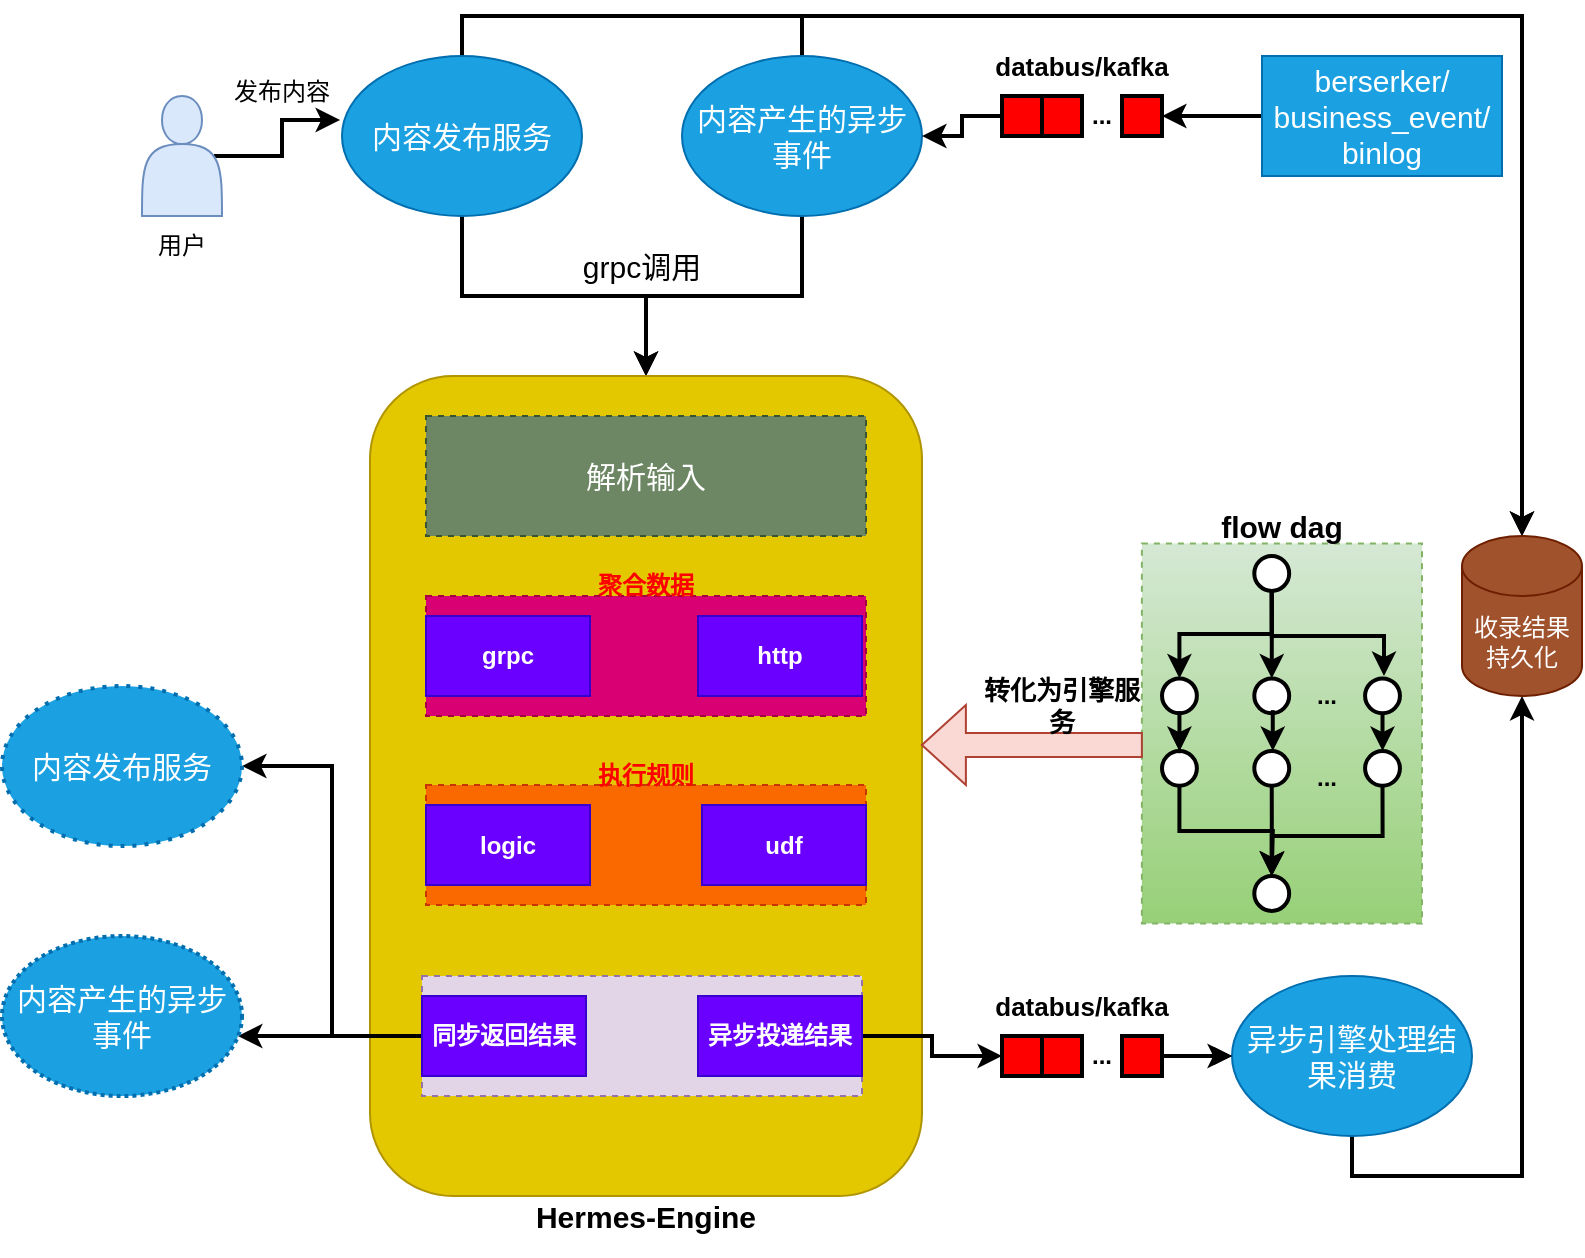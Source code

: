 <mxfile version="21.1.2" type="github">
  <diagram name="第 1 页" id="2IZf98cRvq2iyTKs1KxI">
    <mxGraphModel dx="2224" dy="796" grid="1" gridSize="10" guides="1" tooltips="1" connect="1" arrows="1" fold="1" page="1" pageScale="1" pageWidth="827" pageHeight="1169" math="0" shadow="0">
      <root>
        <mxCell id="0" />
        <mxCell id="1" parent="0" />
        <mxCell id="phm_v8fysOK7_jMVPx7c-209" value="" style="rounded=0;whiteSpace=wrap;html=1;dashed=1;fillColor=#d5e8d4;gradientColor=#97d077;strokeColor=#82b366;" vertex="1" parent="1">
          <mxGeometry x="519.94" y="403.72" width="140.06" height="190" as="geometry" />
        </mxCell>
        <mxCell id="phm_v8fysOK7_jMVPx7c-11" style="edgeStyle=orthogonalEdgeStyle;rounded=0;orthogonalLoop=1;jettySize=auto;html=1;exitX=0.5;exitY=1;exitDx=0;exitDy=0;strokeWidth=2;" edge="1" parent="1" source="phm_v8fysOK7_jMVPx7c-5" target="phm_v8fysOK7_jMVPx7c-7">
          <mxGeometry relative="1" as="geometry">
            <Array as="points">
              <mxPoint x="180" y="280" />
              <mxPoint x="272" y="280" />
            </Array>
          </mxGeometry>
        </mxCell>
        <mxCell id="phm_v8fysOK7_jMVPx7c-13" style="edgeStyle=orthogonalEdgeStyle;rounded=0;orthogonalLoop=1;jettySize=auto;html=1;exitX=0.5;exitY=0;exitDx=0;exitDy=0;strokeWidth=2;" edge="1" parent="1" source="phm_v8fysOK7_jMVPx7c-5" target="phm_v8fysOK7_jMVPx7c-9">
          <mxGeometry relative="1" as="geometry" />
        </mxCell>
        <mxCell id="phm_v8fysOK7_jMVPx7c-5" value="&lt;span style=&quot;font-size: 15px;&quot;&gt;内容发布服务&lt;/span&gt;" style="ellipse;whiteSpace=wrap;html=1;fillColor=#1ba1e2;fontColor=#ffffff;strokeColor=#006EAF;" vertex="1" parent="1">
          <mxGeometry x="120" y="160" width="120" height="80" as="geometry" />
        </mxCell>
        <mxCell id="phm_v8fysOK7_jMVPx7c-12" style="edgeStyle=orthogonalEdgeStyle;rounded=0;orthogonalLoop=1;jettySize=auto;html=1;exitX=0.5;exitY=1;exitDx=0;exitDy=0;entryX=0.5;entryY=0;entryDx=0;entryDy=0;strokeWidth=2;" edge="1" parent="1" source="phm_v8fysOK7_jMVPx7c-6" target="phm_v8fysOK7_jMVPx7c-7">
          <mxGeometry relative="1" as="geometry" />
        </mxCell>
        <mxCell id="phm_v8fysOK7_jMVPx7c-14" style="edgeStyle=orthogonalEdgeStyle;rounded=0;orthogonalLoop=1;jettySize=auto;html=1;exitX=0.5;exitY=0;exitDx=0;exitDy=0;entryX=0.5;entryY=0;entryDx=0;entryDy=0;entryPerimeter=0;strokeWidth=2;" edge="1" parent="1" source="phm_v8fysOK7_jMVPx7c-6" target="phm_v8fysOK7_jMVPx7c-9">
          <mxGeometry relative="1" as="geometry">
            <mxPoint x="590" y="340" as="targetPoint" />
          </mxGeometry>
        </mxCell>
        <mxCell id="phm_v8fysOK7_jMVPx7c-6" value="&lt;font style=&quot;font-size: 15px;&quot;&gt;内容产生的异步事件&lt;/font&gt;" style="ellipse;whiteSpace=wrap;html=1;fillColor=#1ba1e2;fontColor=#ffffff;strokeColor=#006EAF;" vertex="1" parent="1">
          <mxGeometry x="290" y="160" width="120" height="80" as="geometry" />
        </mxCell>
        <mxCell id="phm_v8fysOK7_jMVPx7c-7" value="" style="rounded=1;whiteSpace=wrap;html=1;fillColor=#e3c800;strokeColor=#B09500;fontColor=#000000;" vertex="1" parent="1">
          <mxGeometry x="134" y="320" width="276" height="410" as="geometry" />
        </mxCell>
        <mxCell id="phm_v8fysOK7_jMVPx7c-61" style="edgeStyle=orthogonalEdgeStyle;rounded=0;orthogonalLoop=1;jettySize=auto;html=1;exitX=0.5;exitY=1;exitDx=0;exitDy=0;strokeWidth=2;" edge="1" parent="1" source="phm_v8fysOK7_jMVPx7c-8" target="phm_v8fysOK7_jMVPx7c-9">
          <mxGeometry relative="1" as="geometry" />
        </mxCell>
        <mxCell id="phm_v8fysOK7_jMVPx7c-8" value="&lt;font style=&quot;font-size: 15px;&quot;&gt;异步引擎处理结果消费&lt;/font&gt;" style="ellipse;whiteSpace=wrap;html=1;fillColor=#1ba1e2;fontColor=#ffffff;strokeColor=#006EAF;" vertex="1" parent="1">
          <mxGeometry x="565" y="620" width="120" height="80" as="geometry" />
        </mxCell>
        <mxCell id="phm_v8fysOK7_jMVPx7c-9" value="收录结果持久化" style="shape=cylinder3;whiteSpace=wrap;html=1;boundedLbl=1;backgroundOutline=1;size=15;fillColor=#a0522d;strokeColor=#6D1F00;fontColor=#ffffff;" vertex="1" parent="1">
          <mxGeometry x="680" y="400" width="60" height="80" as="geometry" />
        </mxCell>
        <mxCell id="phm_v8fysOK7_jMVPx7c-36" style="edgeStyle=orthogonalEdgeStyle;rounded=0;orthogonalLoop=1;jettySize=auto;html=1;exitX=0.9;exitY=0.5;exitDx=0;exitDy=0;exitPerimeter=0;entryX=-0.008;entryY=0.4;entryDx=0;entryDy=0;entryPerimeter=0;strokeWidth=2;" edge="1" parent="1" source="phm_v8fysOK7_jMVPx7c-10" target="phm_v8fysOK7_jMVPx7c-5">
          <mxGeometry relative="1" as="geometry">
            <Array as="points">
              <mxPoint x="90" y="210" />
              <mxPoint x="90" y="192" />
            </Array>
          </mxGeometry>
        </mxCell>
        <mxCell id="phm_v8fysOK7_jMVPx7c-10" value="" style="shape=actor;whiteSpace=wrap;html=1;fillColor=#dae8fc;strokeColor=#6c8ebf;" vertex="1" parent="1">
          <mxGeometry x="20" y="180" width="40" height="60" as="geometry" />
        </mxCell>
        <mxCell id="phm_v8fysOK7_jMVPx7c-225" style="edgeStyle=orthogonalEdgeStyle;rounded=0;orthogonalLoop=1;jettySize=auto;html=1;exitX=0;exitY=0.5;exitDx=0;exitDy=0;entryX=1;entryY=0.5;entryDx=0;entryDy=0;strokeWidth=2;" edge="1" parent="1" source="phm_v8fysOK7_jMVPx7c-37" target="phm_v8fysOK7_jMVPx7c-118">
          <mxGeometry relative="1" as="geometry" />
        </mxCell>
        <mxCell id="phm_v8fysOK7_jMVPx7c-37" value="&lt;font style=&quot;font-size: 15px;&quot;&gt;berserker/&lt;br&gt;business_event/&lt;br&gt;binlog&lt;br&gt;&lt;/font&gt;" style="rounded=0;whiteSpace=wrap;html=1;fillColor=#1ba1e2;fontColor=#ffffff;strokeColor=#006EAF;" vertex="1" parent="1">
          <mxGeometry x="580" y="160" width="120" height="60" as="geometry" />
        </mxCell>
        <mxCell id="phm_v8fysOK7_jMVPx7c-39" style="edgeStyle=orthogonalEdgeStyle;rounded=0;orthogonalLoop=1;jettySize=auto;html=1;exitX=0;exitY=0.5;exitDx=0;exitDy=0;entryX=1;entryY=0.5;entryDx=0;entryDy=0;strokeWidth=2;" edge="1" parent="1" target="phm_v8fysOK7_jMVPx7c-6">
          <mxGeometry relative="1" as="geometry">
            <mxPoint x="450" y="190" as="sourcePoint" />
            <Array as="points">
              <mxPoint x="430" y="190" />
              <mxPoint x="430" y="200" />
            </Array>
          </mxGeometry>
        </mxCell>
        <mxCell id="phm_v8fysOK7_jMVPx7c-79" value="&lt;font color=&quot;#ffffff&quot; style=&quot;font-size: 15px;&quot;&gt;解析输入&lt;/font&gt;" style="rounded=0;whiteSpace=wrap;html=1;dashed=1;fillColor=#6d8764;strokeColor=#3A5431;fontColor=#ffffff;" vertex="1" parent="1">
          <mxGeometry x="162" y="340" width="220" height="60" as="geometry" />
        </mxCell>
        <mxCell id="phm_v8fysOK7_jMVPx7c-95" style="edgeStyle=orthogonalEdgeStyle;rounded=0;orthogonalLoop=1;jettySize=auto;html=1;exitX=0;exitY=0.5;exitDx=0;exitDy=0;entryX=1;entryY=0.5;entryDx=0;entryDy=0;strokeWidth=2;" edge="1" parent="1" source="phm_v8fysOK7_jMVPx7c-80" target="phm_v8fysOK7_jMVPx7c-93">
          <mxGeometry relative="1" as="geometry" />
        </mxCell>
        <mxCell id="phm_v8fysOK7_jMVPx7c-96" style="edgeStyle=orthogonalEdgeStyle;rounded=0;orthogonalLoop=1;jettySize=auto;html=1;entryX=0.983;entryY=0.625;entryDx=0;entryDy=0;entryPerimeter=0;strokeWidth=2;" edge="1" parent="1" source="phm_v8fysOK7_jMVPx7c-80" target="phm_v8fysOK7_jMVPx7c-94">
          <mxGeometry relative="1" as="geometry">
            <Array as="points">
              <mxPoint x="110" y="650" />
              <mxPoint x="110" y="650" />
            </Array>
          </mxGeometry>
        </mxCell>
        <mxCell id="phm_v8fysOK7_jMVPx7c-80" value="" style="rounded=0;whiteSpace=wrap;html=1;dashed=1;fillColor=#e1d5e7;strokeColor=#9673a6;" vertex="1" parent="1">
          <mxGeometry x="160" y="620" width="220" height="60" as="geometry" />
        </mxCell>
        <mxCell id="phm_v8fysOK7_jMVPx7c-81" value="" style="rounded=0;whiteSpace=wrap;html=1;dashed=1;fillColor=#fa6800;fontColor=#000000;strokeColor=#C73500;" vertex="1" parent="1">
          <mxGeometry x="162" y="524.5" width="220" height="60" as="geometry" />
        </mxCell>
        <mxCell id="phm_v8fysOK7_jMVPx7c-82" value="" style="rounded=0;whiteSpace=wrap;html=1;dashed=1;fillColor=#d80073;fontColor=#ffffff;strokeColor=#A50040;" vertex="1" parent="1">
          <mxGeometry x="162" y="430" width="220" height="60" as="geometry" />
        </mxCell>
        <mxCell id="phm_v8fysOK7_jMVPx7c-83" value="&lt;b&gt;grpc&lt;/b&gt;" style="rounded=0;whiteSpace=wrap;html=1;fillColor=#6a00ff;strokeColor=#3700CC;fontColor=#ffffff;" vertex="1" parent="1">
          <mxGeometry x="162" y="440" width="82" height="40" as="geometry" />
        </mxCell>
        <mxCell id="phm_v8fysOK7_jMVPx7c-84" value="&lt;b&gt;http&lt;/b&gt;" style="rounded=0;whiteSpace=wrap;html=1;fillColor=#6a00ff;strokeColor=#3700CC;fontColor=#ffffff;" vertex="1" parent="1">
          <mxGeometry x="298" y="440" width="82" height="40" as="geometry" />
        </mxCell>
        <mxCell id="phm_v8fysOK7_jMVPx7c-86" value="&lt;b&gt;logic&lt;/b&gt;" style="rounded=0;whiteSpace=wrap;html=1;fillColor=#6a00ff;fontColor=#ffffff;strokeColor=#3700CC;" vertex="1" parent="1">
          <mxGeometry x="162" y="534.5" width="82" height="40" as="geometry" />
        </mxCell>
        <mxCell id="phm_v8fysOK7_jMVPx7c-87" value="&lt;b&gt;udf&lt;/b&gt;" style="rounded=0;whiteSpace=wrap;html=1;fillColor=#6a00ff;fontColor=#ffffff;strokeColor=#3700CC;" vertex="1" parent="1">
          <mxGeometry x="300" y="534.5" width="82" height="40" as="geometry" />
        </mxCell>
        <mxCell id="phm_v8fysOK7_jMVPx7c-88" value="&lt;b&gt;同步返回结果&lt;/b&gt;" style="rounded=0;whiteSpace=wrap;html=1;fillColor=#6a00ff;fontColor=#ffffff;strokeColor=#3700CC;" vertex="1" parent="1">
          <mxGeometry x="160" y="630" width="82" height="40" as="geometry" />
        </mxCell>
        <mxCell id="phm_v8fysOK7_jMVPx7c-136" style="edgeStyle=orthogonalEdgeStyle;rounded=0;orthogonalLoop=1;jettySize=auto;html=1;strokeWidth=2;" edge="1" parent="1" source="phm_v8fysOK7_jMVPx7c-89">
          <mxGeometry relative="1" as="geometry">
            <mxPoint x="450" y="660" as="targetPoint" />
            <Array as="points">
              <mxPoint x="415" y="650" />
              <mxPoint x="415" y="660" />
            </Array>
          </mxGeometry>
        </mxCell>
        <mxCell id="phm_v8fysOK7_jMVPx7c-89" value="&lt;b&gt;异步投递结果&lt;/b&gt;" style="rounded=0;whiteSpace=wrap;html=1;fillColor=#6a00ff;fontColor=#ffffff;strokeColor=#3700CC;" vertex="1" parent="1">
          <mxGeometry x="298" y="630" width="82" height="40" as="geometry" />
        </mxCell>
        <mxCell id="phm_v8fysOK7_jMVPx7c-90" value="发布内容" style="text;strokeColor=none;align=center;fillColor=none;html=1;verticalAlign=middle;whiteSpace=wrap;rounded=0;" vertex="1" parent="1">
          <mxGeometry x="60" y="162.5" width="60" height="30" as="geometry" />
        </mxCell>
        <mxCell id="phm_v8fysOK7_jMVPx7c-93" value="&lt;span style=&quot;font-size: 15px;&quot;&gt;内容发布服务&lt;/span&gt;" style="ellipse;whiteSpace=wrap;html=1;dashed=1;dashPattern=1 2;strokeWidth=2;fillColor=#1ba1e2;fontColor=#ffffff;strokeColor=#006EAF;" vertex="1" parent="1">
          <mxGeometry x="-50" y="475" width="120" height="80" as="geometry" />
        </mxCell>
        <mxCell id="phm_v8fysOK7_jMVPx7c-94" value="&lt;font style=&quot;font-size: 15px;&quot;&gt;内容产生的异步事件&lt;/font&gt;" style="ellipse;whiteSpace=wrap;html=1;dashed=1;dashPattern=1 1;strokeWidth=2;fillColor=#1ba1e2;fontColor=#ffffff;strokeColor=#006EAF;" vertex="1" parent="1">
          <mxGeometry x="-50" y="600" width="120" height="80" as="geometry" />
        </mxCell>
        <mxCell id="phm_v8fysOK7_jMVPx7c-101" style="edgeStyle=orthogonalEdgeStyle;rounded=0;orthogonalLoop=1;jettySize=auto;html=1;exitX=1;exitY=0.5;exitDx=0;exitDy=0;entryX=0;entryY=0.5;entryDx=0;entryDy=0;" edge="1" parent="1" target="phm_v8fysOK7_jMVPx7c-8">
          <mxGeometry relative="1" as="geometry">
            <mxPoint x="540" y="660" as="sourcePoint" />
          </mxGeometry>
        </mxCell>
        <mxCell id="phm_v8fysOK7_jMVPx7c-104" value="&lt;b&gt;&lt;font color=&quot;#ff0000&quot;&gt;聚合数据&lt;/font&gt;&lt;/b&gt;" style="text;strokeColor=none;align=center;fillColor=none;html=1;verticalAlign=middle;whiteSpace=wrap;rounded=0;" vertex="1" parent="1">
          <mxGeometry x="242" y="410" width="60" height="30" as="geometry" />
        </mxCell>
        <mxCell id="phm_v8fysOK7_jMVPx7c-106" value="&lt;b&gt;&lt;font color=&quot;#ff0000&quot;&gt;执行规则&lt;/font&gt;&lt;/b&gt;" style="text;strokeColor=none;align=center;fillColor=none;html=1;verticalAlign=middle;whiteSpace=wrap;rounded=0;" vertex="1" parent="1">
          <mxGeometry x="242" y="504.5" width="60" height="30" as="geometry" />
        </mxCell>
        <mxCell id="phm_v8fysOK7_jMVPx7c-107" value="用户" style="text;strokeColor=none;align=center;fillColor=none;html=1;verticalAlign=middle;whiteSpace=wrap;rounded=0;" vertex="1" parent="1">
          <mxGeometry x="10" y="240" width="60" height="30" as="geometry" />
        </mxCell>
        <mxCell id="phm_v8fysOK7_jMVPx7c-108" value="grpc调用" style="text;strokeColor=none;align=center;fillColor=none;html=1;verticalAlign=middle;whiteSpace=wrap;rounded=0;fontSize=15;" vertex="1" parent="1">
          <mxGeometry x="230" y="250" width="80" height="30" as="geometry" />
        </mxCell>
        <mxCell id="phm_v8fysOK7_jMVPx7c-113" value="" style="edgeStyle=orthogonalEdgeStyle;rounded=0;orthogonalLoop=1;jettySize=auto;html=1;strokeWidth=2;" edge="1" parent="1" target="phm_v8fysOK7_jMVPx7c-8">
          <mxGeometry relative="1" as="geometry">
            <mxPoint x="530" y="660" as="sourcePoint" />
            <Array as="points">
              <mxPoint x="550" y="660" />
              <mxPoint x="550" y="660" />
            </Array>
          </mxGeometry>
        </mxCell>
        <mxCell id="phm_v8fysOK7_jMVPx7c-120" value="" style="group" vertex="1" connectable="0" parent="1">
          <mxGeometry x="440" y="150" width="100" height="55" as="geometry" />
        </mxCell>
        <mxCell id="phm_v8fysOK7_jMVPx7c-119" value="&lt;b&gt;&lt;font style=&quot;font-size: 13px;&quot;&gt;databus/kafka&lt;/font&gt;&lt;/b&gt;" style="text;strokeColor=none;align=center;fillColor=none;html=1;verticalAlign=middle;whiteSpace=wrap;rounded=0;" vertex="1" parent="phm_v8fysOK7_jMVPx7c-120">
          <mxGeometry width="100" height="30" as="geometry" />
        </mxCell>
        <mxCell id="phm_v8fysOK7_jMVPx7c-128" value="" style="group" vertex="1" connectable="0" parent="phm_v8fysOK7_jMVPx7c-120">
          <mxGeometry x="10" y="25" width="80" height="30" as="geometry" />
        </mxCell>
        <mxCell id="phm_v8fysOK7_jMVPx7c-114" value="" style="rounded=0;whiteSpace=wrap;html=1;strokeWidth=2;fillColor=#FF0000;" vertex="1" parent="phm_v8fysOK7_jMVPx7c-128">
          <mxGeometry y="5" width="20" height="20" as="geometry" />
        </mxCell>
        <mxCell id="phm_v8fysOK7_jMVPx7c-116" value="" style="rounded=0;whiteSpace=wrap;html=1;strokeWidth=2;fillColor=#FF0000;" vertex="1" parent="phm_v8fysOK7_jMVPx7c-128">
          <mxGeometry x="20" y="5" width="20" height="20" as="geometry" />
        </mxCell>
        <mxCell id="phm_v8fysOK7_jMVPx7c-117" value="&lt;b&gt;...&lt;/b&gt;" style="text;strokeColor=none;align=center;fillColor=none;html=1;verticalAlign=middle;whiteSpace=wrap;rounded=0;" vertex="1" parent="phm_v8fysOK7_jMVPx7c-128">
          <mxGeometry x="20" width="60" height="30" as="geometry" />
        </mxCell>
        <mxCell id="phm_v8fysOK7_jMVPx7c-118" value="" style="rounded=0;whiteSpace=wrap;html=1;strokeWidth=2;fillColor=#FF0000;" vertex="1" parent="phm_v8fysOK7_jMVPx7c-128">
          <mxGeometry x="60" y="5" width="20" height="20" as="geometry" />
        </mxCell>
        <mxCell id="phm_v8fysOK7_jMVPx7c-129" value="" style="group" vertex="1" connectable="0" parent="1">
          <mxGeometry x="440" y="620" width="100" height="55" as="geometry" />
        </mxCell>
        <mxCell id="phm_v8fysOK7_jMVPx7c-130" value="&lt;b&gt;&lt;font style=&quot;font-size: 13px;&quot;&gt;databus/kafka&lt;/font&gt;&lt;/b&gt;" style="text;strokeColor=none;align=center;fillColor=none;html=1;verticalAlign=middle;whiteSpace=wrap;rounded=0;" vertex="1" parent="phm_v8fysOK7_jMVPx7c-129">
          <mxGeometry width="100" height="30" as="geometry" />
        </mxCell>
        <mxCell id="phm_v8fysOK7_jMVPx7c-131" value="" style="group" vertex="1" connectable="0" parent="phm_v8fysOK7_jMVPx7c-129">
          <mxGeometry x="10" y="25" width="80" height="30" as="geometry" />
        </mxCell>
        <mxCell id="phm_v8fysOK7_jMVPx7c-132" value="" style="rounded=0;whiteSpace=wrap;html=1;strokeWidth=2;fillColor=#FF0000;" vertex="1" parent="phm_v8fysOK7_jMVPx7c-131">
          <mxGeometry y="5" width="20" height="20" as="geometry" />
        </mxCell>
        <mxCell id="phm_v8fysOK7_jMVPx7c-133" value="" style="rounded=0;whiteSpace=wrap;html=1;strokeWidth=2;fillColor=#FF0000;" vertex="1" parent="phm_v8fysOK7_jMVPx7c-131">
          <mxGeometry x="20" y="5" width="20" height="20" as="geometry" />
        </mxCell>
        <mxCell id="phm_v8fysOK7_jMVPx7c-134" value="&lt;b&gt;...&lt;/b&gt;" style="text;strokeColor=none;align=center;fillColor=none;html=1;verticalAlign=middle;whiteSpace=wrap;rounded=0;" vertex="1" parent="phm_v8fysOK7_jMVPx7c-131">
          <mxGeometry x="20" width="60" height="30" as="geometry" />
        </mxCell>
        <mxCell id="phm_v8fysOK7_jMVPx7c-135" value="" style="rounded=0;whiteSpace=wrap;html=1;strokeWidth=2;fillColor=#FF0000;" vertex="1" parent="phm_v8fysOK7_jMVPx7c-131">
          <mxGeometry x="60" y="5" width="20" height="20" as="geometry" />
        </mxCell>
        <mxCell id="phm_v8fysOK7_jMVPx7c-219" value="" style="group" vertex="1" connectable="0" parent="1">
          <mxGeometry x="530" y="410" width="129.87" height="183.72" as="geometry" />
        </mxCell>
        <mxCell id="phm_v8fysOK7_jMVPx7c-156" value="" style="ellipse;whiteSpace=wrap;html=1;aspect=fixed;strokeWidth=2;container=0;" vertex="1" parent="phm_v8fysOK7_jMVPx7c-219">
          <mxGeometry y="61.2" width="17.436" height="17.436" as="geometry" />
        </mxCell>
        <mxCell id="phm_v8fysOK7_jMVPx7c-159" value="" style="ellipse;whiteSpace=wrap;html=1;aspect=fixed;strokeWidth=2;container=0;" vertex="1" parent="phm_v8fysOK7_jMVPx7c-219">
          <mxGeometry y="97.467" width="17.436" height="17.436" as="geometry" />
        </mxCell>
        <mxCell id="phm_v8fysOK7_jMVPx7c-170" style="edgeStyle=orthogonalEdgeStyle;rounded=0;orthogonalLoop=1;jettySize=auto;html=1;exitX=0.5;exitY=1;exitDx=0;exitDy=0;entryX=0.5;entryY=0;entryDx=0;entryDy=0;strokeWidth=2;" edge="1" parent="phm_v8fysOK7_jMVPx7c-219" source="phm_v8fysOK7_jMVPx7c-141" target="phm_v8fysOK7_jMVPx7c-156">
          <mxGeometry relative="1" as="geometry">
            <Array as="points">
              <mxPoint x="55" y="39" />
              <mxPoint x="9" y="39" />
            </Array>
          </mxGeometry>
        </mxCell>
        <mxCell id="phm_v8fysOK7_jMVPx7c-191" style="edgeStyle=orthogonalEdgeStyle;rounded=0;orthogonalLoop=1;jettySize=auto;html=1;entryX=0.5;entryY=0;entryDx=0;entryDy=0;exitX=0.5;exitY=1;exitDx=0;exitDy=0;strokeWidth=2;" edge="1" parent="phm_v8fysOK7_jMVPx7c-219" source="phm_v8fysOK7_jMVPx7c-159">
          <mxGeometry relative="1" as="geometry">
            <mxPoint x="193.846" y="-22.667" as="sourcePoint" />
            <mxPoint x="54.872" y="159.997" as="targetPoint" />
          </mxGeometry>
        </mxCell>
        <mxCell id="phm_v8fysOK7_jMVPx7c-192" style="edgeStyle=orthogonalEdgeStyle;rounded=0;orthogonalLoop=1;jettySize=auto;html=1;exitX=0.5;exitY=1;exitDx=0;exitDy=0;" edge="1" parent="phm_v8fysOK7_jMVPx7c-219" source="phm_v8fysOK7_jMVPx7c-156" target="phm_v8fysOK7_jMVPx7c-159">
          <mxGeometry relative="1" as="geometry" />
        </mxCell>
        <mxCell id="phm_v8fysOK7_jMVPx7c-193" style="edgeStyle=orthogonalEdgeStyle;rounded=0;orthogonalLoop=1;jettySize=auto;html=1;exitX=0.5;exitY=1;exitDx=0;exitDy=0;entryX=0.5;entryY=0;entryDx=0;entryDy=0;strokeWidth=2;" edge="1" parent="phm_v8fysOK7_jMVPx7c-219" source="phm_v8fysOK7_jMVPx7c-156" target="phm_v8fysOK7_jMVPx7c-159">
          <mxGeometry relative="1" as="geometry" />
        </mxCell>
        <mxCell id="phm_v8fysOK7_jMVPx7c-215" style="edgeStyle=orthogonalEdgeStyle;rounded=0;orthogonalLoop=1;jettySize=auto;html=1;strokeWidth=2;" edge="1" parent="phm_v8fysOK7_jMVPx7c-219" source="phm_v8fysOK7_jMVPx7c-141">
          <mxGeometry relative="1" as="geometry">
            <mxPoint x="111" y="60" as="targetPoint" />
            <Array as="points">
              <mxPoint x="55" y="40" />
              <mxPoint x="111" y="40" />
            </Array>
          </mxGeometry>
        </mxCell>
        <mxCell id="phm_v8fysOK7_jMVPx7c-141" value="" style="ellipse;whiteSpace=wrap;html=1;aspect=fixed;strokeWidth=2;container=0;" vertex="1" parent="phm_v8fysOK7_jMVPx7c-219">
          <mxGeometry x="46.154" width="17.436" height="17.436" as="geometry" />
        </mxCell>
        <mxCell id="phm_v8fysOK7_jMVPx7c-157" value="" style="ellipse;whiteSpace=wrap;html=1;aspect=fixed;strokeWidth=2;container=0;" vertex="1" parent="phm_v8fysOK7_jMVPx7c-219">
          <mxGeometry x="46.154" y="61.2" width="17.436" height="17.436" as="geometry" />
        </mxCell>
        <mxCell id="phm_v8fysOK7_jMVPx7c-171" style="edgeStyle=orthogonalEdgeStyle;rounded=0;orthogonalLoop=1;jettySize=auto;html=1;entryX=0.5;entryY=0;entryDx=0;entryDy=0;strokeWidth=2;" edge="1" parent="phm_v8fysOK7_jMVPx7c-219" source="phm_v8fysOK7_jMVPx7c-141" target="phm_v8fysOK7_jMVPx7c-157">
          <mxGeometry relative="1" as="geometry" />
        </mxCell>
        <mxCell id="phm_v8fysOK7_jMVPx7c-158" value="" style="ellipse;whiteSpace=wrap;html=1;aspect=fixed;strokeWidth=2;container=0;" vertex="1" parent="phm_v8fysOK7_jMVPx7c-219">
          <mxGeometry x="101.538" y="61.2" width="17.436" height="17.436" as="geometry" />
        </mxCell>
        <mxCell id="phm_v8fysOK7_jMVPx7c-160" value="" style="ellipse;whiteSpace=wrap;html=1;aspect=fixed;strokeWidth=2;container=0;" vertex="1" parent="phm_v8fysOK7_jMVPx7c-219">
          <mxGeometry x="101.538" y="97.467" width="17.436" height="17.436" as="geometry" />
        </mxCell>
        <mxCell id="phm_v8fysOK7_jMVPx7c-195" style="edgeStyle=orthogonalEdgeStyle;rounded=0;orthogonalLoop=1;jettySize=auto;html=1;exitX=0.5;exitY=1;exitDx=0;exitDy=0;entryX=0.5;entryY=0;entryDx=0;entryDy=0;strokeWidth=2;" edge="1" parent="phm_v8fysOK7_jMVPx7c-219" source="phm_v8fysOK7_jMVPx7c-158" target="phm_v8fysOK7_jMVPx7c-160">
          <mxGeometry relative="1" as="geometry" />
        </mxCell>
        <mxCell id="phm_v8fysOK7_jMVPx7c-161" value="" style="ellipse;whiteSpace=wrap;html=1;aspect=fixed;strokeWidth=2;container=0;" vertex="1" parent="phm_v8fysOK7_jMVPx7c-219">
          <mxGeometry x="46.154" y="97.467" width="17.436" height="17.436" as="geometry" />
        </mxCell>
        <mxCell id="phm_v8fysOK7_jMVPx7c-190" style="edgeStyle=orthogonalEdgeStyle;rounded=0;orthogonalLoop=1;jettySize=auto;html=1;exitX=0.5;exitY=1;exitDx=0;exitDy=0;entryX=0.5;entryY=0;entryDx=0;entryDy=0;strokeWidth=2;" edge="1" parent="phm_v8fysOK7_jMVPx7c-219" source="phm_v8fysOK7_jMVPx7c-160">
          <mxGeometry relative="1" as="geometry">
            <mxPoint x="54.872" y="159.997" as="targetPoint" />
            <Array as="points">
              <mxPoint x="110" y="140" />
              <mxPoint x="55" y="140" />
            </Array>
          </mxGeometry>
        </mxCell>
        <mxCell id="phm_v8fysOK7_jMVPx7c-189" style="edgeStyle=orthogonalEdgeStyle;rounded=0;orthogonalLoop=1;jettySize=auto;html=1;entryX=0.5;entryY=0;entryDx=0;entryDy=0;strokeWidth=2;" edge="1" parent="phm_v8fysOK7_jMVPx7c-219" source="phm_v8fysOK7_jMVPx7c-161">
          <mxGeometry relative="1" as="geometry">
            <mxPoint x="54.872" y="159.997" as="targetPoint" />
            <Array as="points">
              <mxPoint x="55" y="130" />
              <mxPoint x="55" y="130" />
            </Array>
          </mxGeometry>
        </mxCell>
        <mxCell id="phm_v8fysOK7_jMVPx7c-197" value="&lt;b&gt;...&lt;/b&gt;" style="text;strokeColor=none;align=center;fillColor=none;html=1;verticalAlign=middle;whiteSpace=wrap;rounded=0;container=0;" vertex="1" parent="phm_v8fysOK7_jMVPx7c-219">
          <mxGeometry x="55.385" y="56.667" width="55.385" height="27.2" as="geometry" />
        </mxCell>
        <mxCell id="phm_v8fysOK7_jMVPx7c-198" value="&lt;b&gt;...&lt;/b&gt;" style="text;strokeColor=none;align=center;fillColor=none;html=1;verticalAlign=middle;whiteSpace=wrap;rounded=0;container=0;" vertex="1" parent="phm_v8fysOK7_jMVPx7c-219">
          <mxGeometry x="55.385" y="97.47" width="55.385" height="27.2" as="geometry" />
        </mxCell>
        <mxCell id="phm_v8fysOK7_jMVPx7c-206" style="edgeStyle=orthogonalEdgeStyle;rounded=0;orthogonalLoop=1;jettySize=auto;html=1;exitX=0;exitY=0.75;exitDx=0;exitDy=0;entryX=0;entryY=0;entryDx=0;entryDy=0;strokeWidth=2;" edge="1" parent="phm_v8fysOK7_jMVPx7c-219" source="phm_v8fysOK7_jMVPx7c-197" target="phm_v8fysOK7_jMVPx7c-198">
          <mxGeometry relative="1" as="geometry" />
        </mxCell>
        <mxCell id="phm_v8fysOK7_jMVPx7c-208" value="" style="ellipse;whiteSpace=wrap;html=1;aspect=fixed;strokeWidth=2;container=0;" vertex="1" parent="phm_v8fysOK7_jMVPx7c-219">
          <mxGeometry x="46.154" y="160" width="17.436" height="17.436" as="geometry" />
        </mxCell>
        <mxCell id="phm_v8fysOK7_jMVPx7c-220" value="&lt;b&gt;&lt;font style=&quot;font-size: 15px;&quot;&gt;Hermes-Engine&lt;/font&gt;&lt;/b&gt;" style="text;strokeColor=none;align=center;fillColor=none;html=1;verticalAlign=middle;whiteSpace=wrap;rounded=0;" vertex="1" parent="1">
          <mxGeometry x="209" y="720" width="126" height="40" as="geometry" />
        </mxCell>
        <mxCell id="phm_v8fysOK7_jMVPx7c-223" value="&lt;b&gt;&lt;font style=&quot;font-size: 15px;&quot;&gt;flow dag&lt;/font&gt;&lt;/b&gt;" style="text;strokeColor=none;align=center;fillColor=none;html=1;verticalAlign=middle;whiteSpace=wrap;rounded=0;" vertex="1" parent="1">
          <mxGeometry x="534.97" y="370" width="110" height="50" as="geometry" />
        </mxCell>
        <mxCell id="phm_v8fysOK7_jMVPx7c-227" value="" style="shape=singleArrow;direction=west;whiteSpace=wrap;html=1;fillColor=#fad9d5;strokeColor=#ae4132;" vertex="1" parent="1">
          <mxGeometry x="409.94" y="484.5" width="110" height="40" as="geometry" />
        </mxCell>
        <mxCell id="phm_v8fysOK7_jMVPx7c-228" value="&lt;b&gt;&lt;font style=&quot;font-size: 13px;&quot;&gt;转化为引擎服务&lt;/font&gt;&lt;/b&gt;" style="text;strokeColor=none;align=center;fillColor=none;html=1;verticalAlign=middle;whiteSpace=wrap;rounded=0;fontSize=12;" vertex="1" parent="1">
          <mxGeometry x="439.94" y="470" width="80" height="30" as="geometry" />
        </mxCell>
      </root>
    </mxGraphModel>
  </diagram>
</mxfile>
